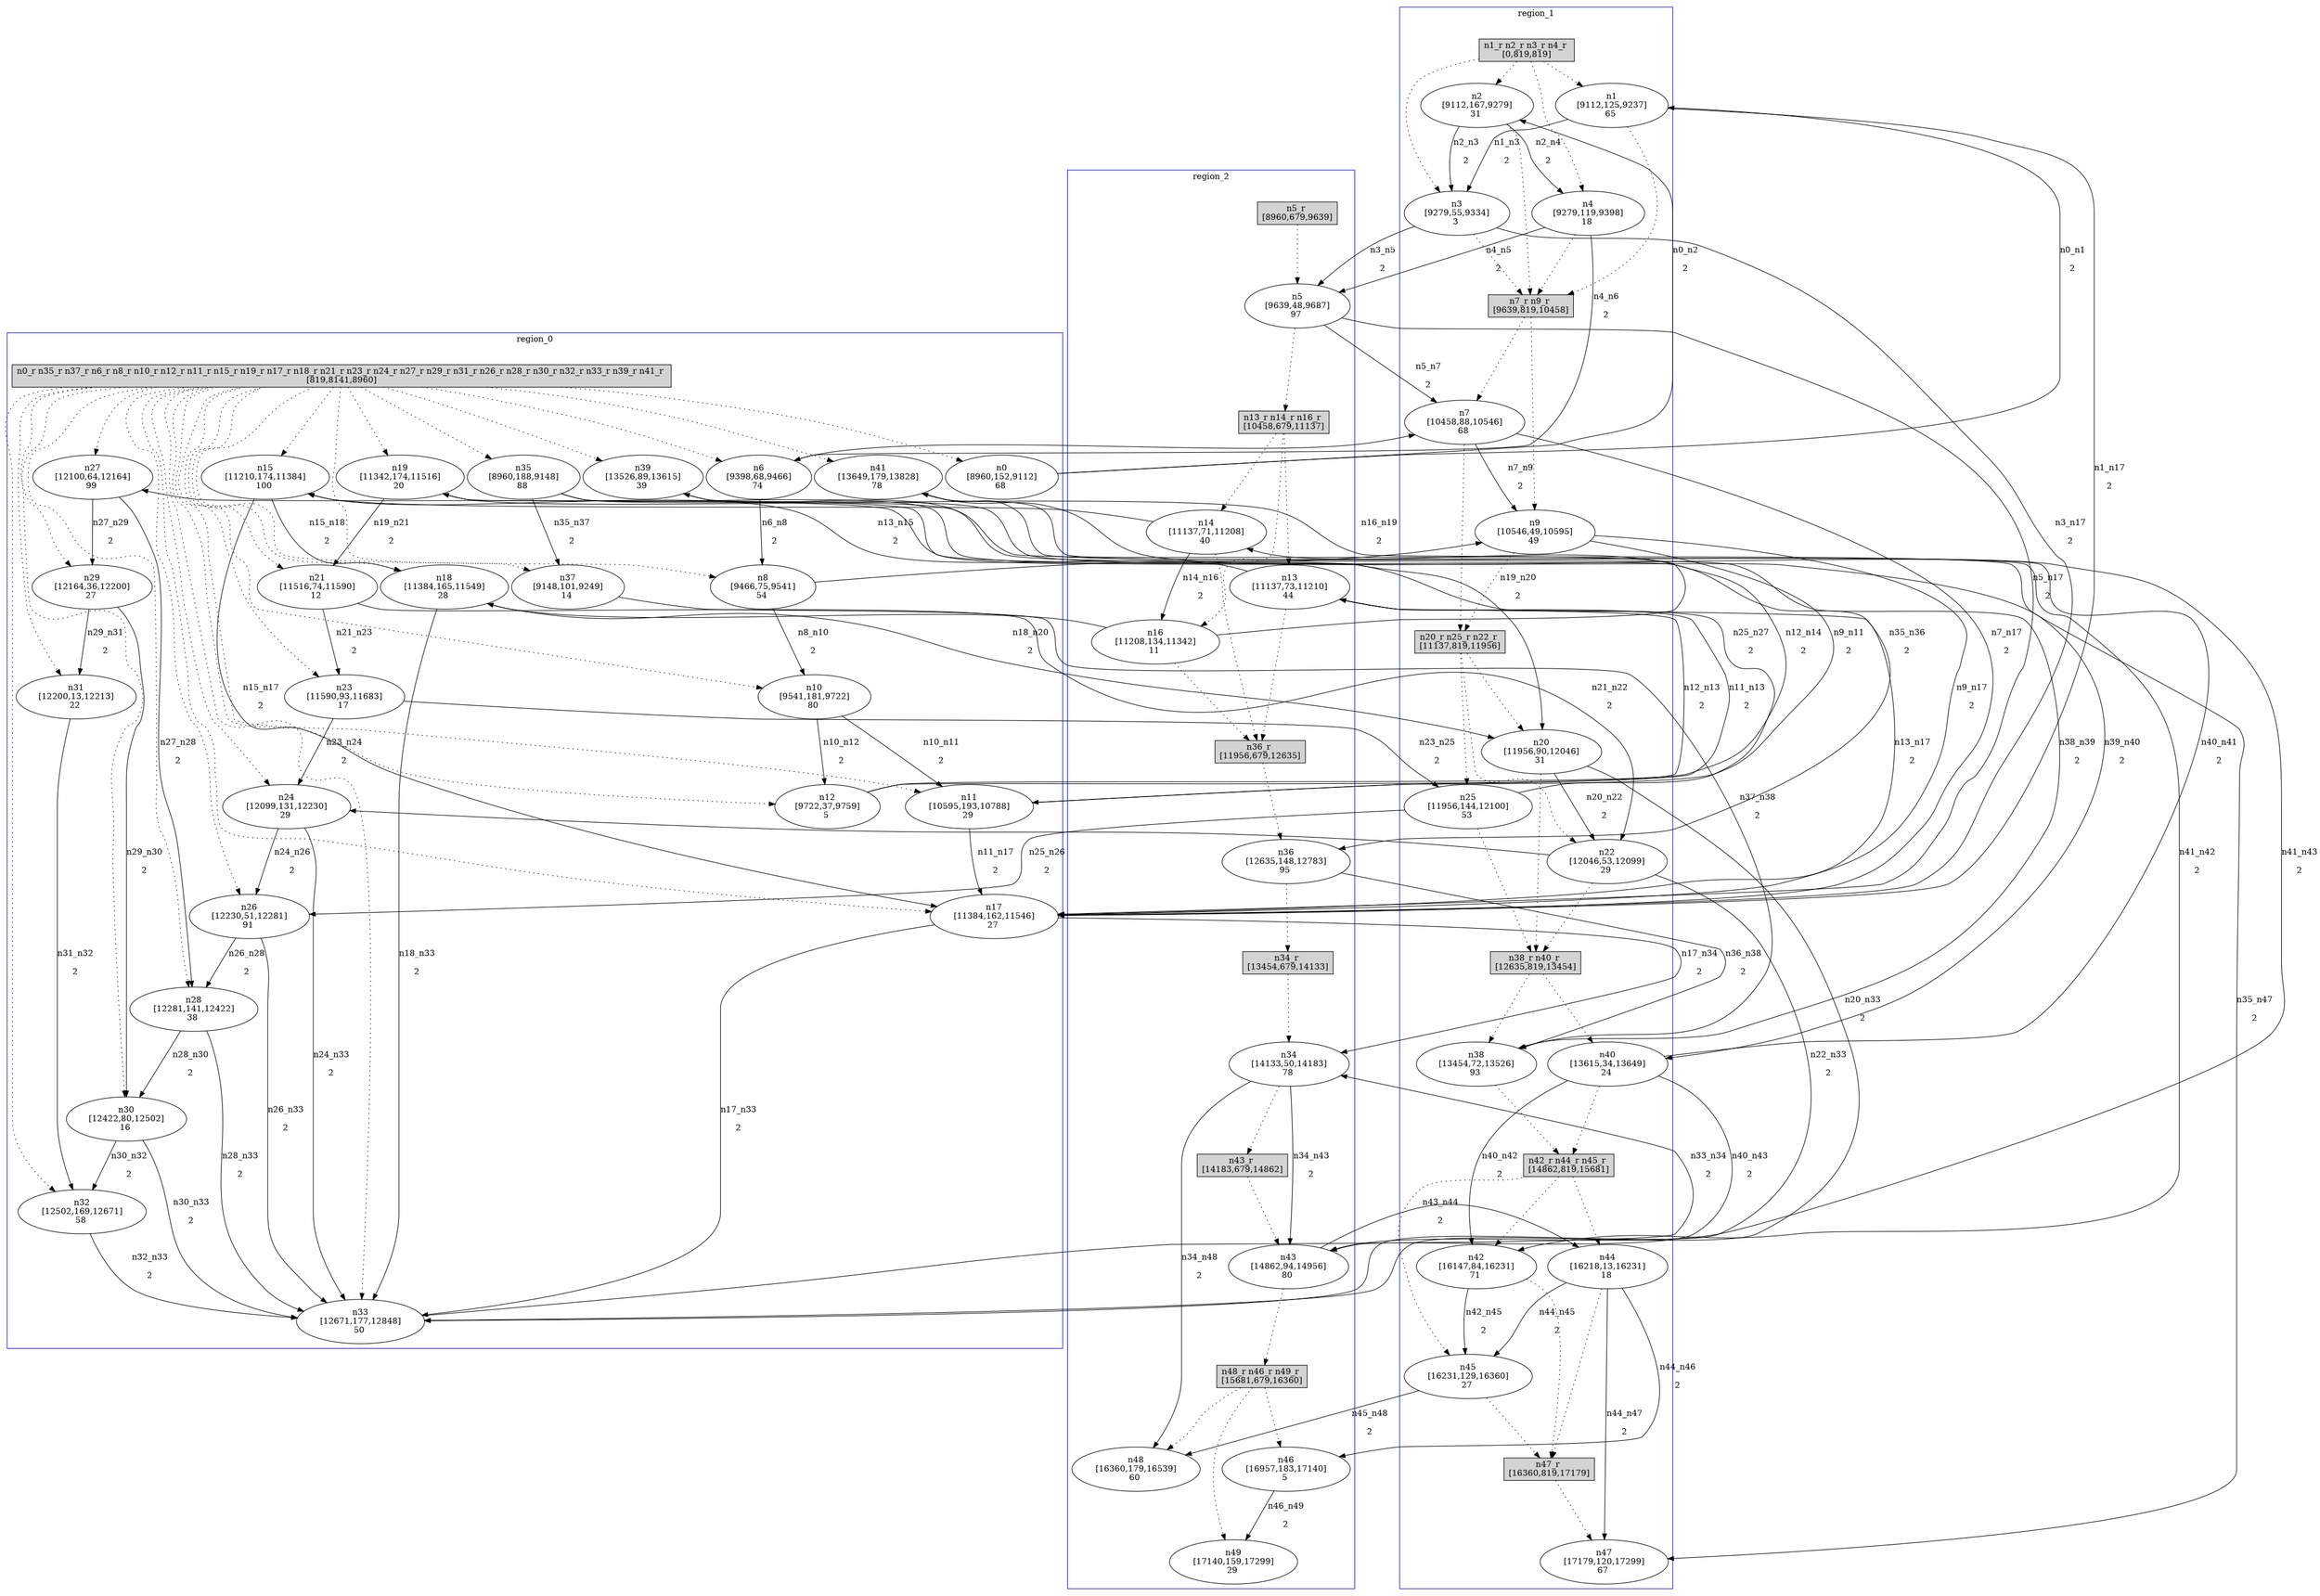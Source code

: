 //3-LSsolveMIPnSolStatus 2.
//4-SL 17299.
//5-LSsolveMIPsolveTime(double) 0.334654.
//6-reconfigurateNum(int) 13.
//7-reconfigurateTime(int) 17129.
digraph test_0 {
	size="28,40";
	subgraph cluster0 {
		stytle=filled;
		color=blue;
		label=region_0;
		reconfNode_0_1 [ shape = box, style = filled, label = "n0_r n35_r n37_r n6_r n8_r n10_r n12_r n11_r n15_r n19_r n17_r n18_r n21_r n23_r n24_r n27_r n29_r n31_r n26_r n28_r n30_r n32_r n33_r n39_r n41_r \n[819,8141,8960]" ];
		n0 [ label="n0\n[8960,152,9112]\n68 " ];
		n35 [ label="n35\n[8960,188,9148]\n88 " ];
		n37 [ label="n37\n[9148,101,9249]\n14 " ];
		n6 [ label="n6\n[9398,68,9466]\n74 " ];
		n8 [ label="n8\n[9466,75,9541]\n54 " ];
		n10 [ label="n10\n[9541,181,9722]\n80 " ];
		n12 [ label="n12\n[9722,37,9759]\n5 " ];
		n11 [ label="n11\n[10595,193,10788]\n29 " ];
		n15 [ label="n15\n[11210,174,11384]\n100 " ];
		n19 [ label="n19\n[11342,174,11516]\n20 " ];
		n17 [ label="n17\n[11384,162,11546]\n27 " ];
		n18 [ label="n18\n[11384,165,11549]\n28 " ];
		n21 [ label="n21\n[11516,74,11590]\n12 " ];
		n23 [ label="n23\n[11590,93,11683]\n17 " ];
		n24 [ label="n24\n[12099,131,12230]\n29 " ];
		n27 [ label="n27\n[12100,64,12164]\n99 " ];
		n29 [ label="n29\n[12164,36,12200]\n27 " ];
		n31 [ label="n31\n[12200,13,12213]\n22 " ];
		n26 [ label="n26\n[12230,51,12281]\n91 " ];
		n28 [ label="n28\n[12281,141,12422]\n38 " ];
		n30 [ label="n30\n[12422,80,12502]\n16 " ];
		n32 [ label="n32\n[12502,169,12671]\n58 " ];
		n33 [ label="n33\n[12671,177,12848]\n50 " ];
		n39 [ label="n39\n[13526,89,13615]\n39 " ];
		n41 [ label="n41\n[13649,179,13828]\n78 " ];
		reconfNode_0_1 -> n0 [ style = dotted ];
		reconfNode_0_1 -> n35 [ style = dotted ];
		reconfNode_0_1 -> n37 [ style = dotted ];
		reconfNode_0_1 -> n6 [ style = dotted ];
		reconfNode_0_1 -> n8 [ style = dotted ];
		reconfNode_0_1 -> n10 [ style = dotted ];
		reconfNode_0_1 -> n12 [ style = dotted ];
		reconfNode_0_1 -> n11 [ style = dotted ];
		reconfNode_0_1 -> n15 [ style = dotted ];
		reconfNode_0_1 -> n19 [ style = dotted ];
		reconfNode_0_1 -> n17 [ style = dotted ];
		reconfNode_0_1 -> n18 [ style = dotted ];
		reconfNode_0_1 -> n21 [ style = dotted ];
		reconfNode_0_1 -> n23 [ style = dotted ];
		reconfNode_0_1 -> n24 [ style = dotted ];
		reconfNode_0_1 -> n27 [ style = dotted ];
		reconfNode_0_1 -> n29 [ style = dotted ];
		reconfNode_0_1 -> n31 [ style = dotted ];
		reconfNode_0_1 -> n26 [ style = dotted ];
		reconfNode_0_1 -> n28 [ style = dotted ];
		reconfNode_0_1 -> n30 [ style = dotted ];
		reconfNode_0_1 -> n32 [ style = dotted ];
		reconfNode_0_1 -> n33 [ style = dotted ];
		reconfNode_0_1 -> n39 [ style = dotted ];
		reconfNode_0_1 -> n41 [ style = dotted ];
	}
	subgraph cluster1 {
		stytle=filled;
		color=blue;
		label=region_1;
		reconfNode_1_1 [ shape = box, style = filled, label = "n1_r n2_r n3_r n4_r \n[0,819,819]" ];
		n1 [ label="n1\n[9112,125,9237]\n65 " ];
		n2 [ label="n2\n[9112,167,9279]\n31 " ];
		n3 [ label="n3\n[9279,55,9334]\n3 " ];
		n4 [ label="n4\n[9279,119,9398]\n18 " ];
		reconfNode_1_1 -> n1 [ style = dotted ];
		reconfNode_1_1 -> n2 [ style = dotted ];
		reconfNode_1_1 -> n3 [ style = dotted ];
		reconfNode_1_1 -> n4 [ style = dotted ];
		n1 -> reconfNode_1_2 [ style = dotted ];
		n2 -> reconfNode_1_2 [ style = dotted ];
		n3 -> reconfNode_1_2 [ style = dotted ];
		n4 -> reconfNode_1_2 [ style = dotted ];
		reconfNode_1_2 [ shape = box, style = filled, label = "n7_r n9_r \n[9639,819,10458]" ];
		n7 [ label="n7\n[10458,88,10546]\n68 " ];
		n9 [ label="n9\n[10546,49,10595]\n49 " ];
		reconfNode_1_2 -> n7 [ style = dotted ];
		reconfNode_1_2 -> n9 [ style = dotted ];
		n7 -> reconfNode_1_3 [ style = dotted ];
		n9 -> reconfNode_1_3 [ style = dotted ];
		reconfNode_1_3 [ shape = box, style = filled, label = "n20_r n25_r n22_r \n[11137,819,11956]" ];
		n20 [ label="n20\n[11956,90,12046]\n31 " ];
		n25 [ label="n25\n[11956,144,12100]\n53 " ];
		n22 [ label="n22\n[12046,53,12099]\n29 " ];
		reconfNode_1_3 -> n20 [ style = dotted ];
		reconfNode_1_3 -> n25 [ style = dotted ];
		reconfNode_1_3 -> n22 [ style = dotted ];
		n20 -> reconfNode_1_4 [ style = dotted ];
		n25 -> reconfNode_1_4 [ style = dotted ];
		n22 -> reconfNode_1_4 [ style = dotted ];
		reconfNode_1_4 [ shape = box, style = filled, label = "n38_r n40_r \n[12635,819,13454]" ];
		n38 [ label="n38\n[13454,72,13526]\n93 " ];
		n40 [ label="n40\n[13615,34,13649]\n24 " ];
		reconfNode_1_4 -> n38 [ style = dotted ];
		reconfNode_1_4 -> n40 [ style = dotted ];
		n38 -> reconfNode_1_5 [ style = dotted ];
		n40 -> reconfNode_1_5 [ style = dotted ];
		reconfNode_1_5 [ shape = box, style = filled, label = "n42_r n44_r n45_r \n[14862,819,15681]" ];
		n42 [ label="n42\n[16147,84,16231]\n71 " ];
		n44 [ label="n44\n[16218,13,16231]\n18 " ];
		n45 [ label="n45\n[16231,129,16360]\n27 " ];
		reconfNode_1_5 -> n42 [ style = dotted ];
		reconfNode_1_5 -> n44 [ style = dotted ];
		reconfNode_1_5 -> n45 [ style = dotted ];
		n42 -> reconfNode_1_6 [ style = dotted ];
		n44 -> reconfNode_1_6 [ style = dotted ];
		n45 -> reconfNode_1_6 [ style = dotted ];
		reconfNode_1_6 [ shape = box, style = filled, label = "n47_r \n[16360,819,17179]" ];
		n47 [ label="n47\n[17179,120,17299]\n67 " ];
		reconfNode_1_6 -> n47 [ style = dotted ];
	}
	subgraph cluster2 {
		stytle=filled;
		color=blue;
		label=region_2;
		reconfNode_2_1 [ shape = box, style = filled, label = "n5_r \n[8960,679,9639]" ];
		n5 [ label="n5\n[9639,48,9687]\n97 " ];
		reconfNode_2_1 -> n5 [ style = dotted ];
		n5 -> reconfNode_2_2 [ style = dotted ];
		reconfNode_2_2 [ shape = box, style = filled, label = "n13_r n14_r n16_r \n[10458,679,11137]" ];
		n13 [ label="n13\n[11137,73,11210]\n44 " ];
		n14 [ label="n14\n[11137,71,11208]\n40 " ];
		n16 [ label="n16\n[11208,134,11342]\n11 " ];
		reconfNode_2_2 -> n13 [ style = dotted ];
		reconfNode_2_2 -> n14 [ style = dotted ];
		reconfNode_2_2 -> n16 [ style = dotted ];
		n13 -> reconfNode_2_3 [ style = dotted ];
		n14 -> reconfNode_2_3 [ style = dotted ];
		n16 -> reconfNode_2_3 [ style = dotted ];
		reconfNode_2_3 [ shape = box, style = filled, label = "n36_r \n[11956,679,12635]" ];
		n36 [ label="n36\n[12635,148,12783]\n95 " ];
		reconfNode_2_3 -> n36 [ style = dotted ];
		n36 -> reconfNode_2_4 [ style = dotted ];
		reconfNode_2_4 [ shape = box, style = filled, label = "n34_r \n[13454,679,14133]" ];
		n34 [ label="n34\n[14133,50,14183]\n78 " ];
		reconfNode_2_4 -> n34 [ style = dotted ];
		n34 -> reconfNode_2_5 [ style = dotted ];
		reconfNode_2_5 [ shape = box, style = filled, label = "n43_r \n[14183,679,14862]" ];
		n43 [ label="n43\n[14862,94,14956]\n80 " ];
		reconfNode_2_5 -> n43 [ style = dotted ];
		n43 -> reconfNode_2_6 [ style = dotted ];
		reconfNode_2_6 [ shape = box, style = filled, label = "n48_r n46_r n49_r \n[15681,679,16360]" ];
		n48 [ label="n48\n[16360,179,16539]\n60 " ];
		n46 [ label="n46\n[16957,183,17140]\n5 " ];
		n49 [ label="n49\n[17140,159,17299]\n29 " ];
		reconfNode_2_6 -> n48 [ style = dotted ];
		reconfNode_2_6 -> n46 [ style = dotted ];
		reconfNode_2_6 -> n49 [ style = dotted ];
	}
	n0 -> n1 [ label="n0_n1\n2" ];
	n0 -> n2 [ label="n0_n2\n2" ];
	n1 -> n3 [ label="n1_n3\n2" ];
	n1 -> n17 [ label="n1_n17\n2" ];
	n2 -> n3 [ label="n2_n3\n2" ];
	n2 -> n4 [ label="n2_n4\n2" ];
	n3 -> n5 [ label="n3_n5\n2" ];
	n3 -> n17 [ label="n3_n17\n2" ];
	n17 -> n33 [ label="n17_n33\n2" ];
	n17 -> n34 [ label="n17_n34\n2" ];
	n4 -> n5 [ label="n4_n5\n2" ];
	n4 -> n6 [ label="n4_n6\n2" ];
	n5 -> n7 [ label="n5_n7\n2" ];
	n5 -> n17 [ label="n5_n17\n2" ];
	n6 -> n7 [ label="n6_n7\n2" ];
	n6 -> n8 [ label="n6_n8\n2" ];
	n7 -> n9 [ label="n7_n9\n2" ];
	n7 -> n17 [ label="n7_n17\n2" ];
	n8 -> n9 [ label="n8_n9\n2" ];
	n8 -> n10 [ label="n8_n10\n2" ];
	n9 -> n11 [ label="n9_n11\n2" ];
	n9 -> n17 [ label="n9_n17\n2" ];
	n10 -> n11 [ label="n10_n11\n2" ];
	n10 -> n12 [ label="n10_n12\n2" ];
	n11 -> n13 [ label="n11_n13\n2" ];
	n11 -> n17 [ label="n11_n17\n2" ];
	n12 -> n13 [ label="n12_n13\n2" ];
	n12 -> n14 [ label="n12_n14\n2" ];
	n13 -> n15 [ label="n13_n15\n2" ];
	n13 -> n17 [ label="n13_n17\n2" ];
	n14 -> n15 [ label="n14_n15\n2" ];
	n14 -> n16 [ label="n14_n16\n2" ];
	n15 -> n17 [ label="n15_n17\n2" ];
	n15 -> n18 [ label="n15_n18\n2" ];
	n16 -> n18 [ label="n16_n18\n2" ];
	n16 -> n19 [ label="n16_n19\n2" ];
	n18 -> n20 [ label="n18_n20\n2" ];
	n18 -> n33 [ label="n18_n33\n2" ];
	n19 -> n20 [ label="n19_n20\n2" ];
	n19 -> n21 [ label="n19_n21\n2" ];
	n33 -> n34 [ label="n33_n34\n2" ];
	n34 -> n43 [ label="n34_n43\n2" ];
	n34 -> n48 [ label="n34_n48\n2" ];
	n20 -> n22 [ label="n20_n22\n2" ];
	n20 -> n33 [ label="n20_n33\n2" ];
	n21 -> n22 [ label="n21_n22\n2" ];
	n21 -> n23 [ label="n21_n23\n2" ];
	n22 -> n24 [ label="n22_n24\n2" ];
	n22 -> n33 [ label="n22_n33\n2" ];
	n23 -> n24 [ label="n23_n24\n2" ];
	n23 -> n25 [ label="n23_n25\n2" ];
	n24 -> n26 [ label="n24_n26\n2" ];
	n24 -> n33 [ label="n24_n33\n2" ];
	n25 -> n26 [ label="n25_n26\n2" ];
	n25 -> n27 [ label="n25_n27\n2" ];
	n26 -> n28 [ label="n26_n28\n2" ];
	n26 -> n33 [ label="n26_n33\n2" ];
	n27 -> n28 [ label="n27_n28\n2" ];
	n27 -> n29 [ label="n27_n29\n2" ];
	n28 -> n30 [ label="n28_n30\n2" ];
	n28 -> n33 [ label="n28_n33\n2" ];
	n29 -> n30 [ label="n29_n30\n2" ];
	n29 -> n31 [ label="n29_n31\n2" ];
	n30 -> n32 [ label="n30_n32\n2" ];
	n30 -> n33 [ label="n30_n33\n2" ];
	n31 -> n32 [ label="n31_n32\n2" ];
	n32 -> n33 [ label="n32_n33\n2" ];
	n43 -> n44 [ label="n43_n44\n2" ];
	n35 -> n36 [ label="n35_n36\n2" ];
	n35 -> n37 [ label="n35_n37\n2" ];
	n35 -> n47 [ label="n35_n47\n2" ];
	n36 -> n38 [ label="n36_n38\n2" ];
	n37 -> n38 [ label="n37_n38\n2" ];
	n38 -> n39 [ label="n38_n39\n2" ];
	n39 -> n40 [ label="n39_n40\n2" ];
	n40 -> n41 [ label="n40_n41\n2" ];
	n40 -> n42 [ label="n40_n42\n2" ];
	n40 -> n43 [ label="n40_n43\n2" ];
	n41 -> n42 [ label="n41_n42\n2" ];
	n41 -> n43 [ label="n41_n43\n2" ];
	n42 -> n45 [ label="n42_n45\n2" ];
	n45 -> n48 [ label="n45_n48\n2" ];
	n44 -> n45 [ label="n44_n45\n2" ];
	n44 -> n46 [ label="n44_n46\n2" ];
	n44 -> n47 [ label="n44_n47\n2" ];
	n46 -> n49 [ label="n46_n49\n2" ];
}
